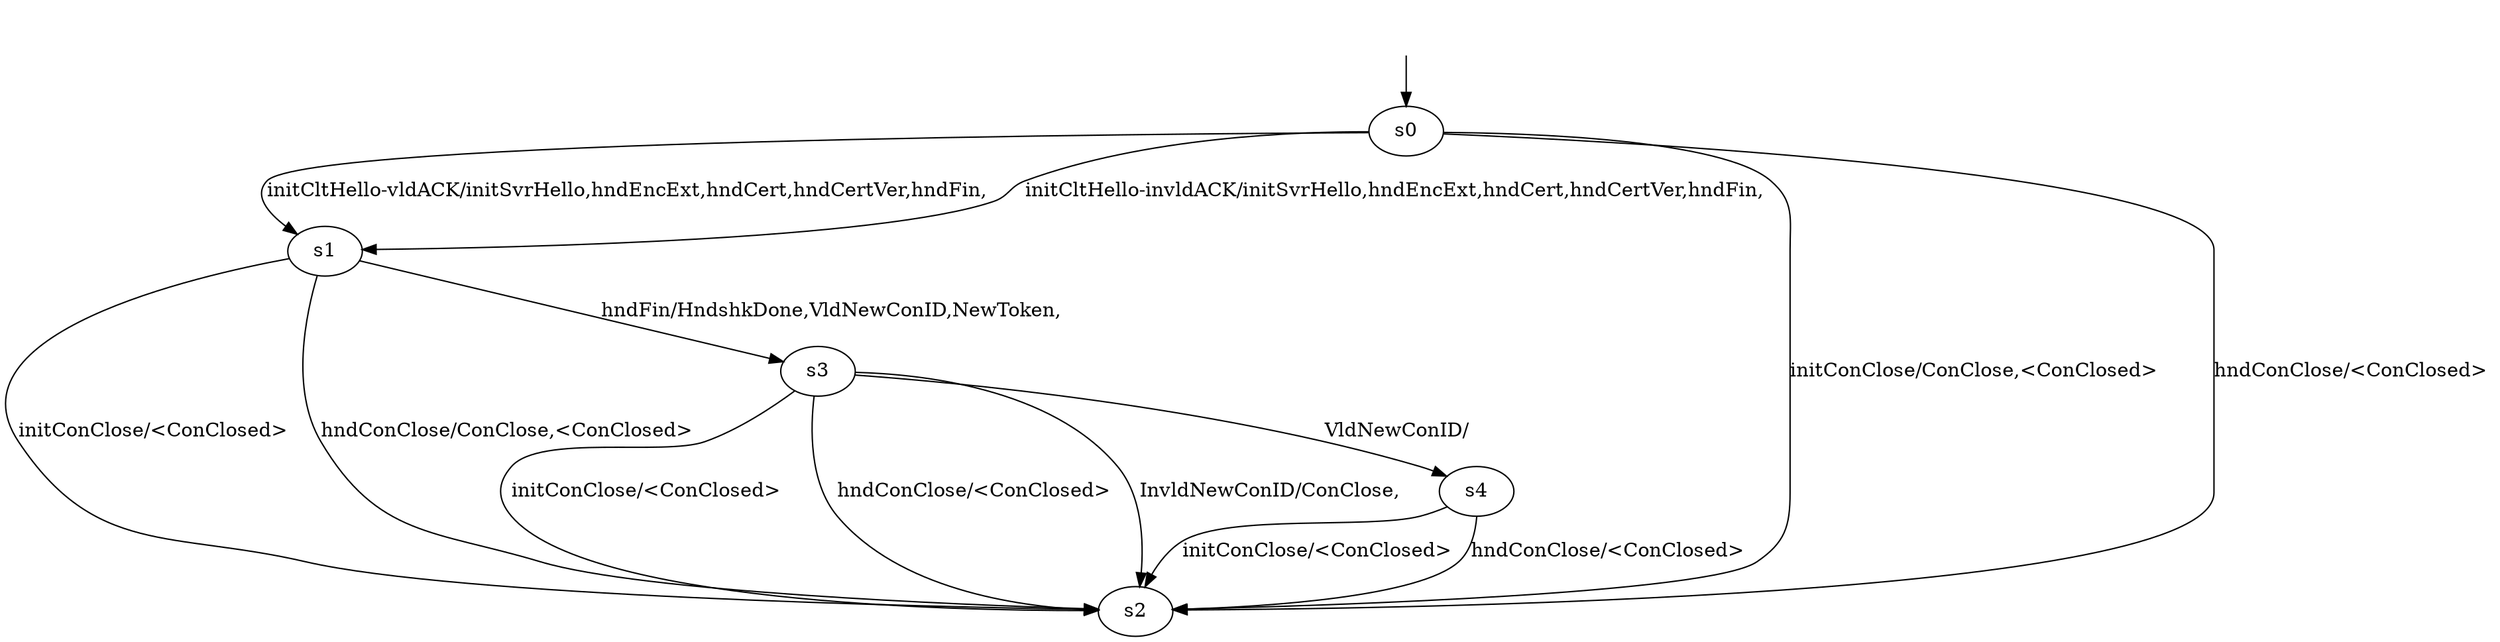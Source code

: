 digraph "msquicModels/msquic-B-CS-0/learnedModel" {
s0 [label=s0];
s1 [label=s1];
s2 [label=s2];
s3 [label=s3];
s4 [label=s4];
s0 -> s2  [label="initConClose/ConClose,<ConClosed> "];
s0 -> s1  [label="initCltHello-vldACK/initSvrHello,hndEncExt,hndCert,hndCertVer,hndFin, "];
s0 -> s1  [label="initCltHello-invldACK/initSvrHello,hndEncExt,hndCert,hndCertVer,hndFin, "];
s0 -> s2  [label="hndConClose/<ConClosed> "];
s1 -> s2  [label="initConClose/<ConClosed> "];
s1 -> s3  [label="hndFin/HndshkDone,VldNewConID,NewToken, "];
s1 -> s2  [label="hndConClose/ConClose,<ConClosed> "];
s3 -> s2  [label="initConClose/<ConClosed> "];
s3 -> s2  [label="hndConClose/<ConClosed> "];
s3 -> s4  [label="VldNewConID/ "];
s3 -> s2  [label="InvldNewConID/ConClose, "];
s4 -> s2  [label="initConClose/<ConClosed> "];
s4 -> s2  [label="hndConClose/<ConClosed> "];
__start0 [label="", shape=none];
__start0 -> s0  [label=""];
}
